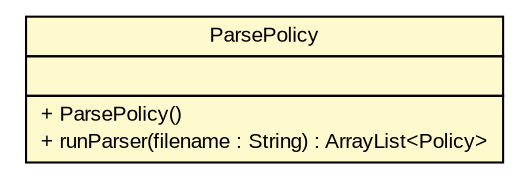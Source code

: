 #!/usr/local/bin/dot
#
# Class diagram 
# Generated by UmlGraph version 4.6 (http://www.spinellis.gr/sw/umlgraph)
#

digraph G {
	edge [fontname="arial",fontsize=10,labelfontname="arial",labelfontsize=10];
	node [fontname="arial",fontsize=10,shape=plaintext];
	// org.opentox.pol.xml.ParsePolicy
	c382 [label=<<table border="0" cellborder="1" cellspacing="0" cellpadding="2" port="p" bgcolor="lemonChiffon" href="./ParsePolicy.html">
		<tr><td><table border="0" cellspacing="0" cellpadding="1">
			<tr><td> ParsePolicy </td></tr>
		</table></td></tr>
		<tr><td><table border="0" cellspacing="0" cellpadding="1">
			<tr><td align="left">  </td></tr>
		</table></td></tr>
		<tr><td><table border="0" cellspacing="0" cellpadding="1">
			<tr><td align="left"> + ParsePolicy() </td></tr>
			<tr><td align="left"> + runParser(filename : String) : ArrayList&lt;Policy&gt; </td></tr>
		</table></td></tr>
		</table>>, fontname="arial", fontcolor="black", fontsize=10.0];
}

